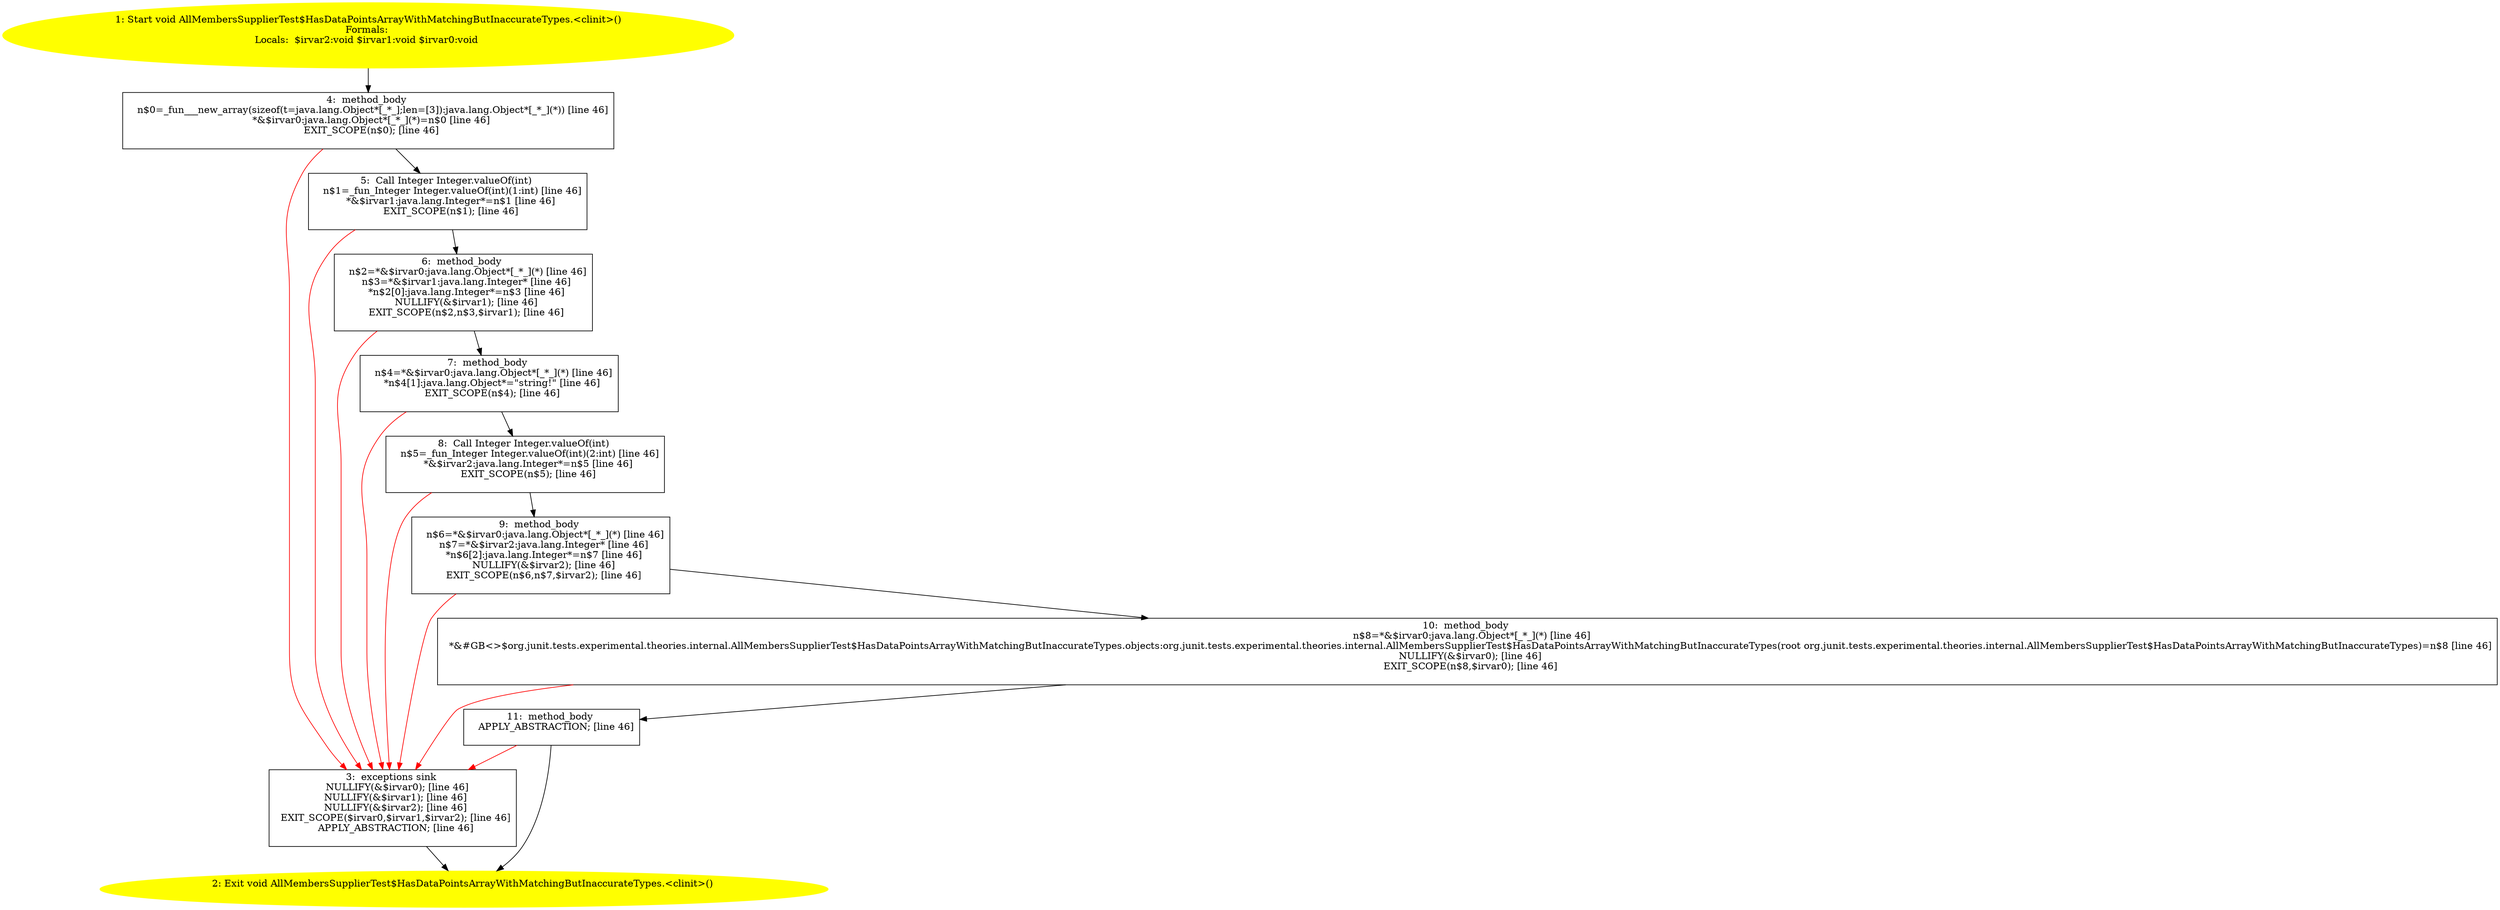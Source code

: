 /* @generated */
digraph cfg {
"org.junit.tests.experimental.theories.internal.AllMembersSupplierTest$HasDataPointsArrayWithMatching.6db2b43cf6b20c143281cddd48443bc1_1" [label="1: Start void AllMembersSupplierTest$HasDataPointsArrayWithMatchingButInaccurateTypes.<clinit>()\nFormals: \nLocals:  $irvar2:void $irvar1:void $irvar0:void \n  " color=yellow style=filled]
	

	 "org.junit.tests.experimental.theories.internal.AllMembersSupplierTest$HasDataPointsArrayWithMatching.6db2b43cf6b20c143281cddd48443bc1_1" -> "org.junit.tests.experimental.theories.internal.AllMembersSupplierTest$HasDataPointsArrayWithMatching.6db2b43cf6b20c143281cddd48443bc1_4" ;
"org.junit.tests.experimental.theories.internal.AllMembersSupplierTest$HasDataPointsArrayWithMatching.6db2b43cf6b20c143281cddd48443bc1_2" [label="2: Exit void AllMembersSupplierTest$HasDataPointsArrayWithMatchingButInaccurateTypes.<clinit>() \n  " color=yellow style=filled]
	

"org.junit.tests.experimental.theories.internal.AllMembersSupplierTest$HasDataPointsArrayWithMatching.6db2b43cf6b20c143281cddd48443bc1_3" [label="3:  exceptions sink \n   NULLIFY(&$irvar0); [line 46]\n  NULLIFY(&$irvar1); [line 46]\n  NULLIFY(&$irvar2); [line 46]\n  EXIT_SCOPE($irvar0,$irvar1,$irvar2); [line 46]\n  APPLY_ABSTRACTION; [line 46]\n " shape="box"]
	

	 "org.junit.tests.experimental.theories.internal.AllMembersSupplierTest$HasDataPointsArrayWithMatching.6db2b43cf6b20c143281cddd48443bc1_3" -> "org.junit.tests.experimental.theories.internal.AllMembersSupplierTest$HasDataPointsArrayWithMatching.6db2b43cf6b20c143281cddd48443bc1_2" ;
"org.junit.tests.experimental.theories.internal.AllMembersSupplierTest$HasDataPointsArrayWithMatching.6db2b43cf6b20c143281cddd48443bc1_4" [label="4:  method_body \n   n$0=_fun___new_array(sizeof(t=java.lang.Object*[_*_];len=[3]):java.lang.Object*[_*_](*)) [line 46]\n  *&$irvar0:java.lang.Object*[_*_](*)=n$0 [line 46]\n  EXIT_SCOPE(n$0); [line 46]\n " shape="box"]
	

	 "org.junit.tests.experimental.theories.internal.AllMembersSupplierTest$HasDataPointsArrayWithMatching.6db2b43cf6b20c143281cddd48443bc1_4" -> "org.junit.tests.experimental.theories.internal.AllMembersSupplierTest$HasDataPointsArrayWithMatching.6db2b43cf6b20c143281cddd48443bc1_5" ;
	 "org.junit.tests.experimental.theories.internal.AllMembersSupplierTest$HasDataPointsArrayWithMatching.6db2b43cf6b20c143281cddd48443bc1_4" -> "org.junit.tests.experimental.theories.internal.AllMembersSupplierTest$HasDataPointsArrayWithMatching.6db2b43cf6b20c143281cddd48443bc1_3" [color="red" ];
"org.junit.tests.experimental.theories.internal.AllMembersSupplierTest$HasDataPointsArrayWithMatching.6db2b43cf6b20c143281cddd48443bc1_5" [label="5:  Call Integer Integer.valueOf(int) \n   n$1=_fun_Integer Integer.valueOf(int)(1:int) [line 46]\n  *&$irvar1:java.lang.Integer*=n$1 [line 46]\n  EXIT_SCOPE(n$1); [line 46]\n " shape="box"]
	

	 "org.junit.tests.experimental.theories.internal.AllMembersSupplierTest$HasDataPointsArrayWithMatching.6db2b43cf6b20c143281cddd48443bc1_5" -> "org.junit.tests.experimental.theories.internal.AllMembersSupplierTest$HasDataPointsArrayWithMatching.6db2b43cf6b20c143281cddd48443bc1_6" ;
	 "org.junit.tests.experimental.theories.internal.AllMembersSupplierTest$HasDataPointsArrayWithMatching.6db2b43cf6b20c143281cddd48443bc1_5" -> "org.junit.tests.experimental.theories.internal.AllMembersSupplierTest$HasDataPointsArrayWithMatching.6db2b43cf6b20c143281cddd48443bc1_3" [color="red" ];
"org.junit.tests.experimental.theories.internal.AllMembersSupplierTest$HasDataPointsArrayWithMatching.6db2b43cf6b20c143281cddd48443bc1_6" [label="6:  method_body \n   n$2=*&$irvar0:java.lang.Object*[_*_](*) [line 46]\n  n$3=*&$irvar1:java.lang.Integer* [line 46]\n  *n$2[0]:java.lang.Integer*=n$3 [line 46]\n  NULLIFY(&$irvar1); [line 46]\n  EXIT_SCOPE(n$2,n$3,$irvar1); [line 46]\n " shape="box"]
	

	 "org.junit.tests.experimental.theories.internal.AllMembersSupplierTest$HasDataPointsArrayWithMatching.6db2b43cf6b20c143281cddd48443bc1_6" -> "org.junit.tests.experimental.theories.internal.AllMembersSupplierTest$HasDataPointsArrayWithMatching.6db2b43cf6b20c143281cddd48443bc1_7" ;
	 "org.junit.tests.experimental.theories.internal.AllMembersSupplierTest$HasDataPointsArrayWithMatching.6db2b43cf6b20c143281cddd48443bc1_6" -> "org.junit.tests.experimental.theories.internal.AllMembersSupplierTest$HasDataPointsArrayWithMatching.6db2b43cf6b20c143281cddd48443bc1_3" [color="red" ];
"org.junit.tests.experimental.theories.internal.AllMembersSupplierTest$HasDataPointsArrayWithMatching.6db2b43cf6b20c143281cddd48443bc1_7" [label="7:  method_body \n   n$4=*&$irvar0:java.lang.Object*[_*_](*) [line 46]\n  *n$4[1]:java.lang.Object*=\"string!\" [line 46]\n  EXIT_SCOPE(n$4); [line 46]\n " shape="box"]
	

	 "org.junit.tests.experimental.theories.internal.AllMembersSupplierTest$HasDataPointsArrayWithMatching.6db2b43cf6b20c143281cddd48443bc1_7" -> "org.junit.tests.experimental.theories.internal.AllMembersSupplierTest$HasDataPointsArrayWithMatching.6db2b43cf6b20c143281cddd48443bc1_8" ;
	 "org.junit.tests.experimental.theories.internal.AllMembersSupplierTest$HasDataPointsArrayWithMatching.6db2b43cf6b20c143281cddd48443bc1_7" -> "org.junit.tests.experimental.theories.internal.AllMembersSupplierTest$HasDataPointsArrayWithMatching.6db2b43cf6b20c143281cddd48443bc1_3" [color="red" ];
"org.junit.tests.experimental.theories.internal.AllMembersSupplierTest$HasDataPointsArrayWithMatching.6db2b43cf6b20c143281cddd48443bc1_8" [label="8:  Call Integer Integer.valueOf(int) \n   n$5=_fun_Integer Integer.valueOf(int)(2:int) [line 46]\n  *&$irvar2:java.lang.Integer*=n$5 [line 46]\n  EXIT_SCOPE(n$5); [line 46]\n " shape="box"]
	

	 "org.junit.tests.experimental.theories.internal.AllMembersSupplierTest$HasDataPointsArrayWithMatching.6db2b43cf6b20c143281cddd48443bc1_8" -> "org.junit.tests.experimental.theories.internal.AllMembersSupplierTest$HasDataPointsArrayWithMatching.6db2b43cf6b20c143281cddd48443bc1_9" ;
	 "org.junit.tests.experimental.theories.internal.AllMembersSupplierTest$HasDataPointsArrayWithMatching.6db2b43cf6b20c143281cddd48443bc1_8" -> "org.junit.tests.experimental.theories.internal.AllMembersSupplierTest$HasDataPointsArrayWithMatching.6db2b43cf6b20c143281cddd48443bc1_3" [color="red" ];
"org.junit.tests.experimental.theories.internal.AllMembersSupplierTest$HasDataPointsArrayWithMatching.6db2b43cf6b20c143281cddd48443bc1_9" [label="9:  method_body \n   n$6=*&$irvar0:java.lang.Object*[_*_](*) [line 46]\n  n$7=*&$irvar2:java.lang.Integer* [line 46]\n  *n$6[2]:java.lang.Integer*=n$7 [line 46]\n  NULLIFY(&$irvar2); [line 46]\n  EXIT_SCOPE(n$6,n$7,$irvar2); [line 46]\n " shape="box"]
	

	 "org.junit.tests.experimental.theories.internal.AllMembersSupplierTest$HasDataPointsArrayWithMatching.6db2b43cf6b20c143281cddd48443bc1_9" -> "org.junit.tests.experimental.theories.internal.AllMembersSupplierTest$HasDataPointsArrayWithMatching.6db2b43cf6b20c143281cddd48443bc1_10" ;
	 "org.junit.tests.experimental.theories.internal.AllMembersSupplierTest$HasDataPointsArrayWithMatching.6db2b43cf6b20c143281cddd48443bc1_9" -> "org.junit.tests.experimental.theories.internal.AllMembersSupplierTest$HasDataPointsArrayWithMatching.6db2b43cf6b20c143281cddd48443bc1_3" [color="red" ];
"org.junit.tests.experimental.theories.internal.AllMembersSupplierTest$HasDataPointsArrayWithMatching.6db2b43cf6b20c143281cddd48443bc1_10" [label="10:  method_body \n   n$8=*&$irvar0:java.lang.Object*[_*_](*) [line 46]\n  *&#GB<>$org.junit.tests.experimental.theories.internal.AllMembersSupplierTest$HasDataPointsArrayWithMatchingButInaccurateTypes.objects:org.junit.tests.experimental.theories.internal.AllMembersSupplierTest$HasDataPointsArrayWithMatchingButInaccurateTypes(root org.junit.tests.experimental.theories.internal.AllMembersSupplierTest$HasDataPointsArrayWithMatchingButInaccurateTypes)=n$8 [line 46]\n  NULLIFY(&$irvar0); [line 46]\n  EXIT_SCOPE(n$8,$irvar0); [line 46]\n " shape="box"]
	

	 "org.junit.tests.experimental.theories.internal.AllMembersSupplierTest$HasDataPointsArrayWithMatching.6db2b43cf6b20c143281cddd48443bc1_10" -> "org.junit.tests.experimental.theories.internal.AllMembersSupplierTest$HasDataPointsArrayWithMatching.6db2b43cf6b20c143281cddd48443bc1_11" ;
	 "org.junit.tests.experimental.theories.internal.AllMembersSupplierTest$HasDataPointsArrayWithMatching.6db2b43cf6b20c143281cddd48443bc1_10" -> "org.junit.tests.experimental.theories.internal.AllMembersSupplierTest$HasDataPointsArrayWithMatching.6db2b43cf6b20c143281cddd48443bc1_3" [color="red" ];
"org.junit.tests.experimental.theories.internal.AllMembersSupplierTest$HasDataPointsArrayWithMatching.6db2b43cf6b20c143281cddd48443bc1_11" [label="11:  method_body \n   APPLY_ABSTRACTION; [line 46]\n " shape="box"]
	

	 "org.junit.tests.experimental.theories.internal.AllMembersSupplierTest$HasDataPointsArrayWithMatching.6db2b43cf6b20c143281cddd48443bc1_11" -> "org.junit.tests.experimental.theories.internal.AllMembersSupplierTest$HasDataPointsArrayWithMatching.6db2b43cf6b20c143281cddd48443bc1_2" ;
	 "org.junit.tests.experimental.theories.internal.AllMembersSupplierTest$HasDataPointsArrayWithMatching.6db2b43cf6b20c143281cddd48443bc1_11" -> "org.junit.tests.experimental.theories.internal.AllMembersSupplierTest$HasDataPointsArrayWithMatching.6db2b43cf6b20c143281cddd48443bc1_3" [color="red" ];
}
